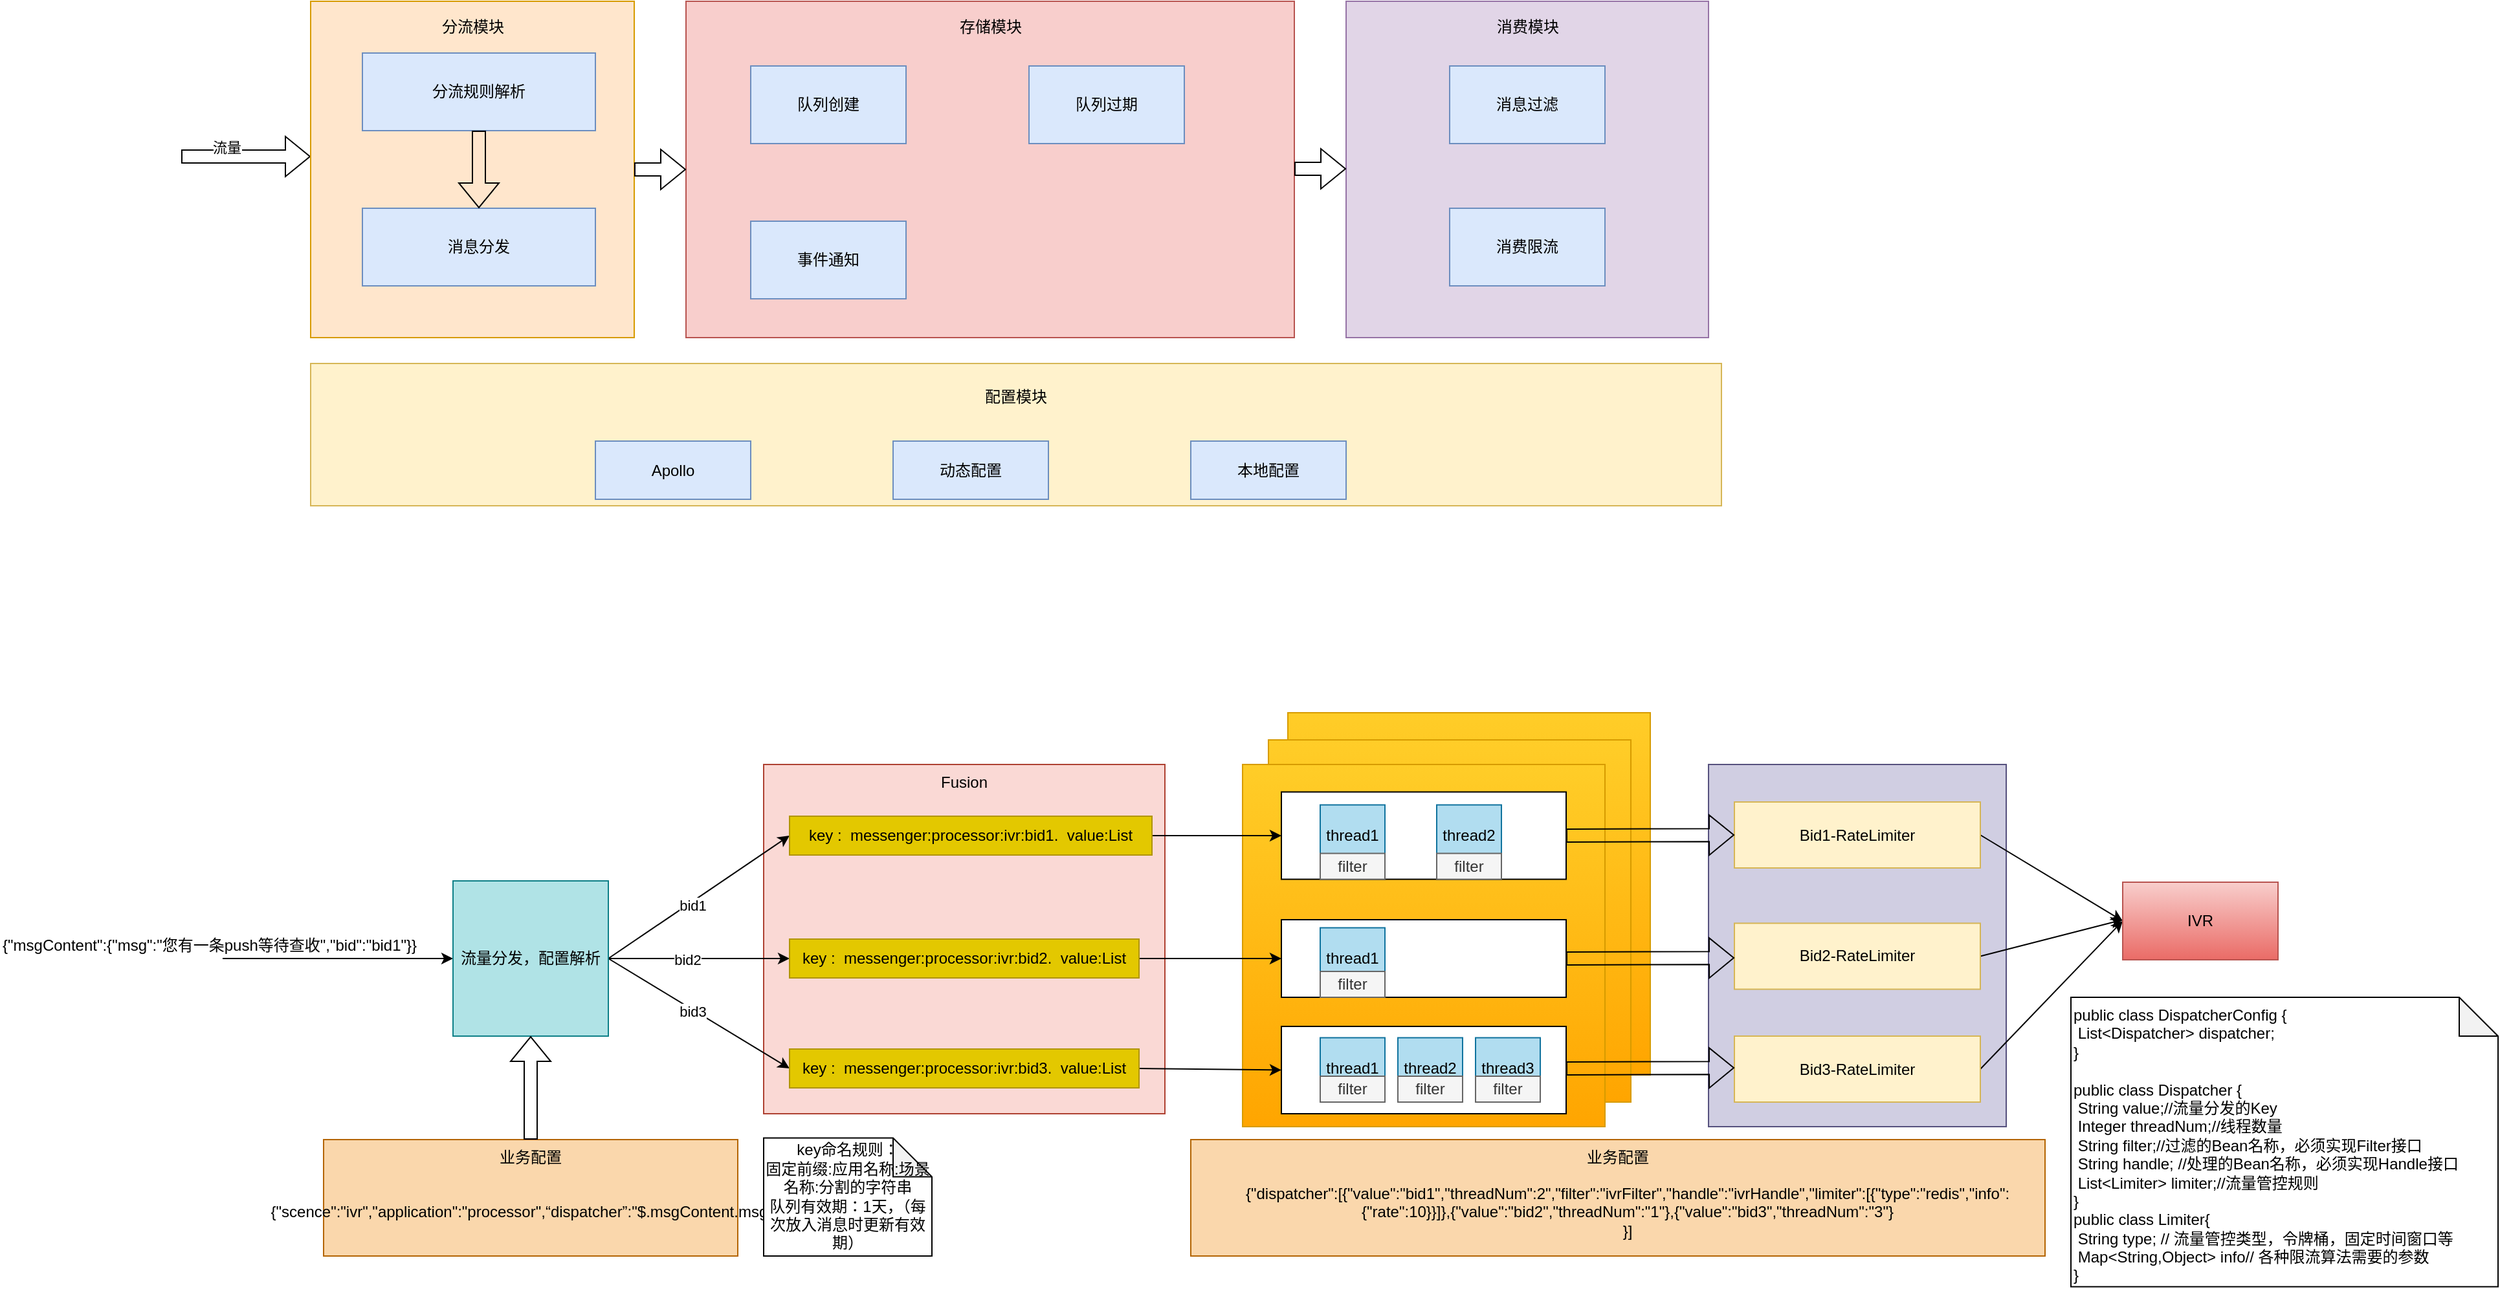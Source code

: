 <mxfile version="16.1.2" type="github">
  <diagram id="zbI2m9qwPM7i-162WsMr" name="Page-1">
    <mxGraphModel dx="1816" dy="500" grid="1" gridSize="10" guides="1" tooltips="1" connect="1" arrows="1" fold="1" page="1" pageScale="1" pageWidth="827" pageHeight="1169" math="0" shadow="0">
      <root>
        <mxCell id="0" />
        <mxCell id="1" parent="0" />
        <mxCell id="dJGsxwTj0P6BNTw4QNRo-88" value="" style="rounded=0;whiteSpace=wrap;html=1;fillColor=#ffcd28;gradientColor=#ffa500;strokeColor=#d79b00;" vertex="1" parent="1">
          <mxGeometry x="955" y="750" width="280" height="280" as="geometry" />
        </mxCell>
        <mxCell id="dJGsxwTj0P6BNTw4QNRo-87" value="" style="rounded=0;whiteSpace=wrap;html=1;fillColor=#ffcd28;gradientColor=#ffa500;strokeColor=#d79b00;" vertex="1" parent="1">
          <mxGeometry x="940" y="771" width="280" height="280" as="geometry" />
        </mxCell>
        <mxCell id="dJGsxwTj0P6BNTw4QNRo-75" value="" style="rounded=0;whiteSpace=wrap;html=1;fillColor=#ffcd28;gradientColor=#ffa500;strokeColor=#d79b00;" vertex="1" parent="1">
          <mxGeometry x="920" y="790" width="280" height="280" as="geometry" />
        </mxCell>
        <mxCell id="dJGsxwTj0P6BNTw4QNRo-24" value="" style="swimlane;startSize=0;" vertex="1" parent="1">
          <mxGeometry x="490" y="200" width="470" height="260" as="geometry" />
        </mxCell>
        <mxCell id="dJGsxwTj0P6BNTw4QNRo-40" value="" style="rounded=0;whiteSpace=wrap;html=1;fillColor=#f8cecc;strokeColor=#b85450;" vertex="1" parent="dJGsxwTj0P6BNTw4QNRo-24">
          <mxGeometry width="470" height="260" as="geometry" />
        </mxCell>
        <mxCell id="dJGsxwTj0P6BNTw4QNRo-25" value="存储模块" style="text;html=1;align=center;verticalAlign=middle;resizable=0;points=[];autosize=1;strokeColor=none;fillColor=none;" vertex="1" parent="dJGsxwTj0P6BNTw4QNRo-24">
          <mxGeometry x="205" y="10" width="60" height="20" as="geometry" />
        </mxCell>
        <mxCell id="dJGsxwTj0P6BNTw4QNRo-31" value="队列创建" style="rounded=0;whiteSpace=wrap;html=1;fillColor=#dae8fc;strokeColor=#6c8ebf;" vertex="1" parent="dJGsxwTj0P6BNTw4QNRo-24">
          <mxGeometry x="50" y="50" width="120" height="60" as="geometry" />
        </mxCell>
        <mxCell id="dJGsxwTj0P6BNTw4QNRo-32" value="队列过期" style="rounded=0;whiteSpace=wrap;html=1;fillColor=#dae8fc;strokeColor=#6c8ebf;" vertex="1" parent="dJGsxwTj0P6BNTw4QNRo-24">
          <mxGeometry x="265" y="50" width="120" height="60" as="geometry" />
        </mxCell>
        <mxCell id="dJGsxwTj0P6BNTw4QNRo-33" value="事件通知" style="rounded=0;whiteSpace=wrap;html=1;fillColor=#dae8fc;strokeColor=#6c8ebf;" vertex="1" parent="dJGsxwTj0P6BNTw4QNRo-24">
          <mxGeometry x="50" y="170" width="120" height="60" as="geometry" />
        </mxCell>
        <mxCell id="dJGsxwTj0P6BNTw4QNRo-1" value="" style="shape=flexArrow;endArrow=classic;html=1;rounded=0;" edge="1" parent="1">
          <mxGeometry width="50" height="50" relative="1" as="geometry">
            <mxPoint x="100" y="320" as="sourcePoint" />
            <mxPoint x="200" y="320" as="targetPoint" />
          </mxGeometry>
        </mxCell>
        <mxCell id="dJGsxwTj0P6BNTw4QNRo-2" value="流量" style="edgeLabel;html=1;align=center;verticalAlign=middle;resizable=0;points=[];" vertex="1" connectable="0" parent="dJGsxwTj0P6BNTw4QNRo-1">
          <mxGeometry x="-0.3" y="7" relative="1" as="geometry">
            <mxPoint as="offset" />
          </mxGeometry>
        </mxCell>
        <mxCell id="dJGsxwTj0P6BNTw4QNRo-18" value="" style="swimlane;startSize=0;fillColor=#e1d5e7;strokeColor=#9673a6;" vertex="1" parent="1">
          <mxGeometry x="200" y="200" width="250" height="260" as="geometry" />
        </mxCell>
        <mxCell id="dJGsxwTj0P6BNTw4QNRo-39" value="" style="rounded=0;whiteSpace=wrap;html=1;fillColor=#ffe6cc;strokeColor=#d79b00;" vertex="1" parent="dJGsxwTj0P6BNTw4QNRo-18">
          <mxGeometry width="250" height="260" as="geometry" />
        </mxCell>
        <mxCell id="dJGsxwTj0P6BNTw4QNRo-19" value="分流模块" style="text;html=1;align=center;verticalAlign=middle;resizable=0;points=[];autosize=1;strokeColor=none;fillColor=none;" vertex="1" parent="dJGsxwTj0P6BNTw4QNRo-18">
          <mxGeometry x="95" y="10" width="60" height="20" as="geometry" />
        </mxCell>
        <mxCell id="dJGsxwTj0P6BNTw4QNRo-21" value="分流规则解析" style="rounded=0;whiteSpace=wrap;html=1;fillColor=#dae8fc;strokeColor=#6c8ebf;" vertex="1" parent="dJGsxwTj0P6BNTw4QNRo-18">
          <mxGeometry x="40" y="40" width="180" height="60" as="geometry" />
        </mxCell>
        <mxCell id="dJGsxwTj0P6BNTw4QNRo-22" value="消息分发" style="rounded=0;whiteSpace=wrap;html=1;fillColor=#dae8fc;strokeColor=#6c8ebf;" vertex="1" parent="dJGsxwTj0P6BNTw4QNRo-18">
          <mxGeometry x="40" y="160" width="180" height="60" as="geometry" />
        </mxCell>
        <mxCell id="dJGsxwTj0P6BNTw4QNRo-23" value="" style="shape=flexArrow;endArrow=classic;html=1;rounded=0;exitX=0.5;exitY=1;exitDx=0;exitDy=0;entryX=0.5;entryY=0;entryDx=0;entryDy=0;" edge="1" parent="dJGsxwTj0P6BNTw4QNRo-18" source="dJGsxwTj0P6BNTw4QNRo-21" target="dJGsxwTj0P6BNTw4QNRo-22">
          <mxGeometry width="50" height="50" relative="1" as="geometry">
            <mxPoint x="110" y="160" as="sourcePoint" />
            <mxPoint x="160" y="110" as="targetPoint" />
          </mxGeometry>
        </mxCell>
        <mxCell id="dJGsxwTj0P6BNTw4QNRo-20" value="&lt;p style=&quot;line-height: 1.2&quot;&gt;配置模块&lt;/p&gt;" style="rounded=0;whiteSpace=wrap;html=1;verticalAlign=top;fillColor=#fff2cc;strokeColor=#d6b656;" vertex="1" parent="1">
          <mxGeometry x="200" y="480" width="1090" height="110" as="geometry" />
        </mxCell>
        <mxCell id="dJGsxwTj0P6BNTw4QNRo-26" value="Apollo" style="rounded=0;whiteSpace=wrap;html=1;fillColor=#dae8fc;strokeColor=#6c8ebf;" vertex="1" parent="1">
          <mxGeometry x="420" y="540" width="120" height="45" as="geometry" />
        </mxCell>
        <mxCell id="dJGsxwTj0P6BNTw4QNRo-28" value="" style="shape=flexArrow;endArrow=classic;html=1;rounded=0;exitX=1;exitY=0.5;exitDx=0;exitDy=0;entryX=0;entryY=0.5;entryDx=0;entryDy=0;" edge="1" parent="1" source="dJGsxwTj0P6BNTw4QNRo-18" target="dJGsxwTj0P6BNTw4QNRo-24">
          <mxGeometry width="50" height="50" relative="1" as="geometry">
            <mxPoint x="450" y="360" as="sourcePoint" />
            <mxPoint x="500" y="310" as="targetPoint" />
          </mxGeometry>
        </mxCell>
        <mxCell id="dJGsxwTj0P6BNTw4QNRo-29" value="本地配置" style="rounded=0;whiteSpace=wrap;html=1;fillColor=#dae8fc;strokeColor=#6c8ebf;" vertex="1" parent="1">
          <mxGeometry x="880" y="540" width="120" height="45" as="geometry" />
        </mxCell>
        <mxCell id="dJGsxwTj0P6BNTw4QNRo-30" value="动态配置" style="rounded=0;whiteSpace=wrap;html=1;fillColor=#dae8fc;strokeColor=#6c8ebf;" vertex="1" parent="1">
          <mxGeometry x="650" y="540" width="120" height="45" as="geometry" />
        </mxCell>
        <mxCell id="dJGsxwTj0P6BNTw4QNRo-34" value="" style="swimlane;startSize=0;" vertex="1" parent="1">
          <mxGeometry x="1000" y="200" width="280" height="260" as="geometry" />
        </mxCell>
        <mxCell id="dJGsxwTj0P6BNTw4QNRo-41" value="" style="rounded=0;whiteSpace=wrap;html=1;fillColor=#e1d5e7;strokeColor=#9673a6;" vertex="1" parent="dJGsxwTj0P6BNTw4QNRo-34">
          <mxGeometry width="280" height="260" as="geometry" />
        </mxCell>
        <mxCell id="dJGsxwTj0P6BNTw4QNRo-35" value="消费模块" style="text;html=1;align=center;verticalAlign=middle;resizable=0;points=[];autosize=1;strokeColor=none;fillColor=none;" vertex="1" parent="dJGsxwTj0P6BNTw4QNRo-34">
          <mxGeometry x="110" y="10" width="60" height="20" as="geometry" />
        </mxCell>
        <mxCell id="dJGsxwTj0P6BNTw4QNRo-37" value="消息过滤" style="rounded=0;whiteSpace=wrap;html=1;fillColor=#dae8fc;strokeColor=#6c8ebf;" vertex="1" parent="dJGsxwTj0P6BNTw4QNRo-34">
          <mxGeometry x="80" y="50" width="120" height="60" as="geometry" />
        </mxCell>
        <mxCell id="dJGsxwTj0P6BNTw4QNRo-38" value="&lt;span&gt;消费限流&lt;/span&gt;" style="rounded=0;whiteSpace=wrap;html=1;fillColor=#dae8fc;strokeColor=#6c8ebf;" vertex="1" parent="dJGsxwTj0P6BNTw4QNRo-34">
          <mxGeometry x="80" y="160" width="120" height="60" as="geometry" />
        </mxCell>
        <mxCell id="dJGsxwTj0P6BNTw4QNRo-36" value="" style="shape=flexArrow;endArrow=classic;html=1;rounded=0;exitX=1;exitY=0.5;exitDx=0;exitDy=0;entryX=0;entryY=0.5;entryDx=0;entryDy=0;" edge="1" parent="1">
          <mxGeometry width="50" height="50" relative="1" as="geometry">
            <mxPoint x="960" y="329.5" as="sourcePoint" />
            <mxPoint x="1000" y="329.5" as="targetPoint" />
          </mxGeometry>
        </mxCell>
        <mxCell id="dJGsxwTj0P6BNTw4QNRo-42" value="" style="endArrow=classic;html=1;rounded=0;" edge="1" parent="1">
          <mxGeometry width="50" height="50" relative="1" as="geometry">
            <mxPoint x="132" y="940" as="sourcePoint" />
            <mxPoint x="310" y="940" as="targetPoint" />
          </mxGeometry>
        </mxCell>
        <mxCell id="dJGsxwTj0P6BNTw4QNRo-43" value="Fusion" style="rounded=0;whiteSpace=wrap;html=1;verticalAlign=top;fillColor=#fad9d5;strokeColor=#ae4132;" vertex="1" parent="1">
          <mxGeometry x="550" y="790" width="310" height="270" as="geometry" />
        </mxCell>
        <mxCell id="dJGsxwTj0P6BNTw4QNRo-48" style="edgeStyle=none;rounded=0;orthogonalLoop=1;jettySize=auto;html=1;exitX=1;exitY=0.5;exitDx=0;exitDy=0;entryX=0;entryY=0.5;entryDx=0;entryDy=0;" edge="1" parent="1" source="dJGsxwTj0P6BNTw4QNRo-44" target="dJGsxwTj0P6BNTw4QNRo-45">
          <mxGeometry relative="1" as="geometry" />
        </mxCell>
        <mxCell id="dJGsxwTj0P6BNTw4QNRo-53" value="bid1" style="edgeLabel;html=1;align=center;verticalAlign=middle;resizable=0;points=[];" vertex="1" connectable="0" parent="dJGsxwTj0P6BNTw4QNRo-48">
          <mxGeometry x="-0.096" y="-2" relative="1" as="geometry">
            <mxPoint as="offset" />
          </mxGeometry>
        </mxCell>
        <mxCell id="dJGsxwTj0P6BNTw4QNRo-49" style="edgeStyle=none;rounded=0;orthogonalLoop=1;jettySize=auto;html=1;exitX=1;exitY=0.5;exitDx=0;exitDy=0;entryX=0;entryY=0.5;entryDx=0;entryDy=0;" edge="1" parent="1" source="dJGsxwTj0P6BNTw4QNRo-44" target="dJGsxwTj0P6BNTw4QNRo-46">
          <mxGeometry relative="1" as="geometry" />
        </mxCell>
        <mxCell id="dJGsxwTj0P6BNTw4QNRo-54" value="bid2" style="edgeLabel;html=1;align=center;verticalAlign=middle;resizable=0;points=[];" vertex="1" connectable="0" parent="dJGsxwTj0P6BNTw4QNRo-49">
          <mxGeometry x="-0.129" y="-1" relative="1" as="geometry">
            <mxPoint as="offset" />
          </mxGeometry>
        </mxCell>
        <mxCell id="dJGsxwTj0P6BNTw4QNRo-50" style="edgeStyle=none;rounded=0;orthogonalLoop=1;jettySize=auto;html=1;exitX=1;exitY=0.5;exitDx=0;exitDy=0;entryX=0;entryY=0.5;entryDx=0;entryDy=0;" edge="1" parent="1" source="dJGsxwTj0P6BNTw4QNRo-44" target="dJGsxwTj0P6BNTw4QNRo-47">
          <mxGeometry relative="1" as="geometry" />
        </mxCell>
        <mxCell id="dJGsxwTj0P6BNTw4QNRo-55" value="bid3" style="edgeLabel;html=1;align=center;verticalAlign=middle;resizable=0;points=[];" vertex="1" connectable="0" parent="dJGsxwTj0P6BNTw4QNRo-50">
          <mxGeometry x="-0.077" y="-2" relative="1" as="geometry">
            <mxPoint x="1" as="offset" />
          </mxGeometry>
        </mxCell>
        <mxCell id="dJGsxwTj0P6BNTw4QNRo-44" value="流量分发，配置解析" style="rounded=0;whiteSpace=wrap;html=1;fillColor=#b0e3e6;strokeColor=#0e8088;" vertex="1" parent="1">
          <mxGeometry x="310" y="880" width="120" height="120" as="geometry" />
        </mxCell>
        <mxCell id="dJGsxwTj0P6BNTw4QNRo-59" style="edgeStyle=none;rounded=0;orthogonalLoop=1;jettySize=auto;html=1;exitX=1;exitY=0.5;exitDx=0;exitDy=0;entryX=0;entryY=0.5;entryDx=0;entryDy=0;" edge="1" parent="1" source="dJGsxwTj0P6BNTw4QNRo-45" target="dJGsxwTj0P6BNTw4QNRo-58">
          <mxGeometry relative="1" as="geometry" />
        </mxCell>
        <mxCell id="dJGsxwTj0P6BNTw4QNRo-45" value="key :&amp;nbsp; messenger:processor:ivr:bid1.&amp;nbsp; value:List" style="rounded=0;whiteSpace=wrap;html=1;fillColor=#e3c800;fontColor=#000000;strokeColor=#B09500;" vertex="1" parent="1">
          <mxGeometry x="570" y="830" width="280" height="30" as="geometry" />
        </mxCell>
        <mxCell id="dJGsxwTj0P6BNTw4QNRo-65" style="edgeStyle=none;rounded=0;orthogonalLoop=1;jettySize=auto;html=1;exitX=1;exitY=0.5;exitDx=0;exitDy=0;entryX=0;entryY=0.5;entryDx=0;entryDy=0;" edge="1" parent="1" source="dJGsxwTj0P6BNTw4QNRo-46" target="dJGsxwTj0P6BNTw4QNRo-62">
          <mxGeometry relative="1" as="geometry" />
        </mxCell>
        <mxCell id="dJGsxwTj0P6BNTw4QNRo-46" value="key :&amp;nbsp; messenger:processor:ivr:bid2.&amp;nbsp; value:List" style="rounded=0;whiteSpace=wrap;html=1;fillColor=#e3c800;fontColor=#000000;strokeColor=#B09500;" vertex="1" parent="1">
          <mxGeometry x="570" y="925" width="270" height="30" as="geometry" />
        </mxCell>
        <mxCell id="dJGsxwTj0P6BNTw4QNRo-98" style="edgeStyle=none;rounded=0;orthogonalLoop=1;jettySize=auto;html=1;exitX=1;exitY=0.5;exitDx=0;exitDy=0;entryX=0;entryY=0.5;entryDx=0;entryDy=0;" edge="1" parent="1" source="dJGsxwTj0P6BNTw4QNRo-47" target="dJGsxwTj0P6BNTw4QNRo-66">
          <mxGeometry relative="1" as="geometry" />
        </mxCell>
        <mxCell id="dJGsxwTj0P6BNTw4QNRo-47" value="key :&amp;nbsp; messenger:processor:ivr:bid3.&amp;nbsp; value:List" style="rounded=0;whiteSpace=wrap;html=1;fillColor=#e3c800;fontColor=#000000;strokeColor=#B09500;" vertex="1" parent="1">
          <mxGeometry x="570" y="1010" width="270" height="30" as="geometry" />
        </mxCell>
        <mxCell id="dJGsxwTj0P6BNTw4QNRo-51" value="业务配置" style="rounded=0;whiteSpace=wrap;html=1;verticalAlign=top;fillColor=#fad7ac;strokeColor=#b46504;" vertex="1" parent="1">
          <mxGeometry x="210" y="1080" width="320" height="90" as="geometry" />
        </mxCell>
        <mxCell id="dJGsxwTj0P6BNTw4QNRo-52" value="" style="shape=flexArrow;endArrow=classic;html=1;rounded=0;exitX=0.5;exitY=0;exitDx=0;exitDy=0;entryX=0.5;entryY=1;entryDx=0;entryDy=0;" edge="1" parent="1" source="dJGsxwTj0P6BNTw4QNRo-51" target="dJGsxwTj0P6BNTw4QNRo-44">
          <mxGeometry width="50" height="50" relative="1" as="geometry">
            <mxPoint x="390" y="1030" as="sourcePoint" />
            <mxPoint x="440" y="980" as="targetPoint" />
          </mxGeometry>
        </mxCell>
        <mxCell id="dJGsxwTj0P6BNTw4QNRo-56" value="{&quot;msgContent&quot;:{&quot;msg&quot;:&quot;您有一条push等待查收&quot;,&quot;bid&quot;:&quot;bid1&quot;}}" style="text;html=1;strokeColor=none;fillColor=none;align=left;verticalAlign=middle;whiteSpace=wrap;rounded=0;" vertex="1" parent="1">
          <mxGeometry x="-40" y="910" width="340" height="40" as="geometry" />
        </mxCell>
        <mxCell id="dJGsxwTj0P6BNTw4QNRo-57" value="{&quot;scence&quot;:&quot;ivr&quot;,&quot;application&quot;:&quot;processor&quot;,“dispatcher”:&quot;$.msgContent.msg.bid&quot;}" style="text;html=1;strokeColor=none;fillColor=none;align=center;verticalAlign=middle;whiteSpace=wrap;rounded=0;" vertex="1" parent="1">
          <mxGeometry x="310" y="1111.25" width="130" height="50" as="geometry" />
        </mxCell>
        <mxCell id="dJGsxwTj0P6BNTw4QNRo-58" value="" style="rounded=0;whiteSpace=wrap;html=1;" vertex="1" parent="1">
          <mxGeometry x="950" y="811.25" width="220" height="67.5" as="geometry" />
        </mxCell>
        <mxCell id="dJGsxwTj0P6BNTw4QNRo-60" value="thread1" style="rounded=0;whiteSpace=wrap;html=1;fillColor=#b1ddf0;strokeColor=#10739e;" vertex="1" parent="1">
          <mxGeometry x="980" y="821.25" width="50" height="47.5" as="geometry" />
        </mxCell>
        <mxCell id="dJGsxwTj0P6BNTw4QNRo-61" value="thread2" style="rounded=0;whiteSpace=wrap;html=1;fillColor=#b1ddf0;strokeColor=#10739e;" vertex="1" parent="1">
          <mxGeometry x="1070" y="821.25" width="50" height="47.5" as="geometry" />
        </mxCell>
        <mxCell id="dJGsxwTj0P6BNTw4QNRo-62" value="" style="rounded=0;whiteSpace=wrap;html=1;" vertex="1" parent="1">
          <mxGeometry x="950" y="910" width="220" height="60" as="geometry" />
        </mxCell>
        <mxCell id="dJGsxwTj0P6BNTw4QNRo-63" value="thread1" style="rounded=0;whiteSpace=wrap;html=1;fillColor=#b1ddf0;strokeColor=#10739e;" vertex="1" parent="1">
          <mxGeometry x="980" y="916.25" width="50" height="47.5" as="geometry" />
        </mxCell>
        <mxCell id="dJGsxwTj0P6BNTw4QNRo-66" value="" style="rounded=0;whiteSpace=wrap;html=1;" vertex="1" parent="1">
          <mxGeometry x="950" y="992.5" width="220" height="67.5" as="geometry" />
        </mxCell>
        <mxCell id="dJGsxwTj0P6BNTw4QNRo-67" value="thread1" style="rounded=0;whiteSpace=wrap;html=1;fillColor=#b1ddf0;strokeColor=#10739e;" vertex="1" parent="1">
          <mxGeometry x="980" y="1001.25" width="50" height="47.5" as="geometry" />
        </mxCell>
        <mxCell id="dJGsxwTj0P6BNTw4QNRo-69" value="thread2" style="rounded=0;whiteSpace=wrap;html=1;fillColor=#b1ddf0;strokeColor=#10739e;" vertex="1" parent="1">
          <mxGeometry x="1040" y="1001.25" width="50" height="47.5" as="geometry" />
        </mxCell>
        <mxCell id="dJGsxwTj0P6BNTw4QNRo-70" value="thread3" style="rounded=0;whiteSpace=wrap;html=1;fillColor=#b1ddf0;strokeColor=#10739e;" vertex="1" parent="1">
          <mxGeometry x="1100" y="1001.25" width="50" height="47.5" as="geometry" />
        </mxCell>
        <mxCell id="dJGsxwTj0P6BNTw4QNRo-71" value="filter" style="rounded=0;whiteSpace=wrap;html=1;fillColor=#f5f5f5;fontColor=#333333;strokeColor=#666666;" vertex="1" parent="1">
          <mxGeometry x="980" y="858.75" width="50" height="20" as="geometry" />
        </mxCell>
        <mxCell id="dJGsxwTj0P6BNTw4QNRo-76" value="业务配置" style="rounded=0;whiteSpace=wrap;html=1;verticalAlign=top;fillColor=#fad7ac;strokeColor=#b46504;" vertex="1" parent="1">
          <mxGeometry x="880" y="1080" width="660" height="90" as="geometry" />
        </mxCell>
        <mxCell id="dJGsxwTj0P6BNTw4QNRo-77" value="{&quot;dispatcher&quot;:[{&quot;value&quot;:&quot;bid1&quot;,&quot;threadNum&quot;:2&quot;,&quot;filter&quot;:&quot;ivrFilter&quot;,&quot;handle&quot;:&quot;ivrHandle&quot;,&quot;limiter&quot;:[{&quot;type&quot;:&quot;redis&quot;,&quot;info&quot;:{&quot;rate&quot;:10}}]},{&quot;value&quot;:&quot;bid2&quot;,&quot;threadNum&quot;:&quot;1&quot;},{&quot;value&quot;:&quot;bid3&quot;,&quot;threadNum&quot;:&quot;3&quot;}&lt;br&gt;}]" style="text;html=1;strokeColor=none;fillColor=none;align=center;verticalAlign=middle;whiteSpace=wrap;rounded=0;" vertex="1" parent="1">
          <mxGeometry x="920" y="1101.25" width="595" height="70" as="geometry" />
        </mxCell>
        <mxCell id="dJGsxwTj0P6BNTw4QNRo-78" value="key命名规则：&lt;br&gt;固定前缀:应用名称:场景名称:分割的字符串&lt;br&gt;队列有效期：1天，（每次放入消息时更新有效期）" style="shape=note;whiteSpace=wrap;html=1;backgroundOutline=1;darkOpacity=0.05;" vertex="1" parent="1">
          <mxGeometry x="550" y="1078.75" width="130" height="91.25" as="geometry" />
        </mxCell>
        <mxCell id="dJGsxwTj0P6BNTw4QNRo-79" value="" style="rounded=0;whiteSpace=wrap;html=1;fillColor=#d0cee2;strokeColor=#56517e;" vertex="1" parent="1">
          <mxGeometry x="1280" y="790" width="230" height="280" as="geometry" />
        </mxCell>
        <mxCell id="dJGsxwTj0P6BNTw4QNRo-100" style="edgeStyle=none;rounded=0;orthogonalLoop=1;jettySize=auto;html=1;exitX=1;exitY=0.5;exitDx=0;exitDy=0;entryX=0;entryY=0.5;entryDx=0;entryDy=0;" edge="1" parent="1" source="dJGsxwTj0P6BNTw4QNRo-80" target="dJGsxwTj0P6BNTw4QNRo-99">
          <mxGeometry relative="1" as="geometry" />
        </mxCell>
        <mxCell id="dJGsxwTj0P6BNTw4QNRo-80" value="Bid1-RateLimiter" style="rounded=0;whiteSpace=wrap;html=1;fillColor=#fff2cc;strokeColor=#d6b656;" vertex="1" parent="1">
          <mxGeometry x="1300" y="819" width="190" height="51" as="geometry" />
        </mxCell>
        <mxCell id="dJGsxwTj0P6BNTw4QNRo-101" style="edgeStyle=none;rounded=0;orthogonalLoop=1;jettySize=auto;html=1;exitX=1;exitY=0.5;exitDx=0;exitDy=0;" edge="1" parent="1" source="dJGsxwTj0P6BNTw4QNRo-81">
          <mxGeometry relative="1" as="geometry">
            <mxPoint x="1600" y="910" as="targetPoint" />
          </mxGeometry>
        </mxCell>
        <mxCell id="dJGsxwTj0P6BNTw4QNRo-81" value="Bid2-RateLimiter" style="rounded=0;whiteSpace=wrap;html=1;fillColor=#fff2cc;strokeColor=#d6b656;" vertex="1" parent="1">
          <mxGeometry x="1300" y="912.75" width="190" height="51" as="geometry" />
        </mxCell>
        <mxCell id="dJGsxwTj0P6BNTw4QNRo-102" style="edgeStyle=none;rounded=0;orthogonalLoop=1;jettySize=auto;html=1;exitX=1;exitY=0.5;exitDx=0;exitDy=0;entryX=0;entryY=0.5;entryDx=0;entryDy=0;" edge="1" parent="1" source="dJGsxwTj0P6BNTw4QNRo-82" target="dJGsxwTj0P6BNTw4QNRo-99">
          <mxGeometry relative="1" as="geometry" />
        </mxCell>
        <mxCell id="dJGsxwTj0P6BNTw4QNRo-82" value="Bid3-RateLimiter" style="rounded=0;whiteSpace=wrap;html=1;fillColor=#fff2cc;strokeColor=#d6b656;" vertex="1" parent="1">
          <mxGeometry x="1300" y="1000" width="190" height="51" as="geometry" />
        </mxCell>
        <mxCell id="dJGsxwTj0P6BNTw4QNRo-89" value="" style="shape=flexArrow;endArrow=classic;html=1;rounded=0;exitX=1;exitY=0.5;exitDx=0;exitDy=0;entryX=0;entryY=0.5;entryDx=0;entryDy=0;" edge="1" parent="1" source="dJGsxwTj0P6BNTw4QNRo-58" target="dJGsxwTj0P6BNTw4QNRo-80">
          <mxGeometry width="50" height="50" relative="1" as="geometry">
            <mxPoint x="1240" y="880" as="sourcePoint" />
            <mxPoint x="1290" y="830" as="targetPoint" />
          </mxGeometry>
        </mxCell>
        <mxCell id="dJGsxwTj0P6BNTw4QNRo-90" value="" style="shape=flexArrow;endArrow=classic;html=1;rounded=0;exitX=1;exitY=0.5;exitDx=0;exitDy=0;entryX=0;entryY=0.5;entryDx=0;entryDy=0;" edge="1" parent="1">
          <mxGeometry width="50" height="50" relative="1" as="geometry">
            <mxPoint x="1170" y="940" as="sourcePoint" />
            <mxPoint x="1300" y="939.5" as="targetPoint" />
          </mxGeometry>
        </mxCell>
        <mxCell id="dJGsxwTj0P6BNTw4QNRo-91" value="" style="shape=flexArrow;endArrow=classic;html=1;rounded=0;exitX=1;exitY=0.5;exitDx=0;exitDy=0;entryX=0;entryY=0.5;entryDx=0;entryDy=0;" edge="1" parent="1">
          <mxGeometry width="50" height="50" relative="1" as="geometry">
            <mxPoint x="1170" y="1025" as="sourcePoint" />
            <mxPoint x="1300" y="1024.5" as="targetPoint" />
          </mxGeometry>
        </mxCell>
        <mxCell id="dJGsxwTj0P6BNTw4QNRo-92" value="public class DispatcherConfig {&lt;br&gt;&lt;span&gt;	&lt;/span&gt;&lt;span style=&quot;white-space: pre&quot;&gt;	&lt;/span&gt;List&amp;lt;Dispatcher&amp;gt; dispatcher;&lt;br&gt;}&lt;br&gt;&lt;br&gt;public class Dispatcher&amp;nbsp;{&lt;br&gt;&lt;span style=&quot;white-space: pre&quot;&gt;	&lt;/span&gt;String value;//流量分发的Key&lt;br&gt;&lt;span style=&quot;white-space: pre&quot;&gt;	&lt;/span&gt;Integer threadNum;//线程数量&lt;br&gt;&lt;span style=&quot;white-space: pre&quot;&gt;	&lt;/span&gt;String filter;//过滤的Bean名称，必须实现Filter接口&lt;br&gt;&lt;span style=&quot;white-space: pre&quot;&gt;	&lt;/span&gt;String handle; //处理的Bean名称，必须实现Handle接口&lt;br&gt;&lt;span style=&quot;white-space: pre&quot;&gt;	&lt;/span&gt;List&amp;lt;Limiter&amp;gt; limiter;//流量管控规则&lt;br&gt;}&lt;br&gt;public class Limiter{&lt;br&gt;&lt;span style=&quot;white-space: pre&quot;&gt;	&lt;/span&gt;String type; // 流量管控类型，令牌桶，固定时间窗口等&lt;br&gt;&lt;span style=&quot;white-space: pre&quot;&gt;	&lt;/span&gt;Map&amp;lt;String,Object&amp;gt; info// 各种限流算法需要的参数&lt;br&gt;}" style="shape=note;whiteSpace=wrap;html=1;backgroundOutline=1;darkOpacity=0.05;verticalAlign=top;align=left;" vertex="1" parent="1">
          <mxGeometry x="1560" y="970" width="330" height="223.75" as="geometry" />
        </mxCell>
        <mxCell id="dJGsxwTj0P6BNTw4QNRo-93" value="filter" style="rounded=0;whiteSpace=wrap;html=1;fillColor=#f5f5f5;fontColor=#333333;strokeColor=#666666;" vertex="1" parent="1">
          <mxGeometry x="1070" y="858.75" width="50" height="20" as="geometry" />
        </mxCell>
        <mxCell id="dJGsxwTj0P6BNTw4QNRo-94" value="filter" style="rounded=0;whiteSpace=wrap;html=1;fillColor=#f5f5f5;fontColor=#333333;strokeColor=#666666;" vertex="1" parent="1">
          <mxGeometry x="980" y="950" width="50" height="20" as="geometry" />
        </mxCell>
        <mxCell id="dJGsxwTj0P6BNTw4QNRo-95" value="filter" style="rounded=0;whiteSpace=wrap;html=1;fillColor=#f5f5f5;fontColor=#333333;strokeColor=#666666;" vertex="1" parent="1">
          <mxGeometry x="980" y="1031" width="50" height="20" as="geometry" />
        </mxCell>
        <mxCell id="dJGsxwTj0P6BNTw4QNRo-96" value="filter" style="rounded=0;whiteSpace=wrap;html=1;fillColor=#f5f5f5;fontColor=#333333;strokeColor=#666666;" vertex="1" parent="1">
          <mxGeometry x="1040" y="1031" width="50" height="20" as="geometry" />
        </mxCell>
        <mxCell id="dJGsxwTj0P6BNTw4QNRo-97" value="filter" style="rounded=0;whiteSpace=wrap;html=1;fillColor=#f5f5f5;fontColor=#333333;strokeColor=#666666;" vertex="1" parent="1">
          <mxGeometry x="1100" y="1031" width="50" height="20" as="geometry" />
        </mxCell>
        <mxCell id="dJGsxwTj0P6BNTw4QNRo-99" value="IVR" style="rounded=0;whiteSpace=wrap;html=1;fillColor=#f8cecc;gradientColor=#ea6b66;strokeColor=#b85450;" vertex="1" parent="1">
          <mxGeometry x="1600" y="881" width="120" height="60" as="geometry" />
        </mxCell>
      </root>
    </mxGraphModel>
  </diagram>
</mxfile>
